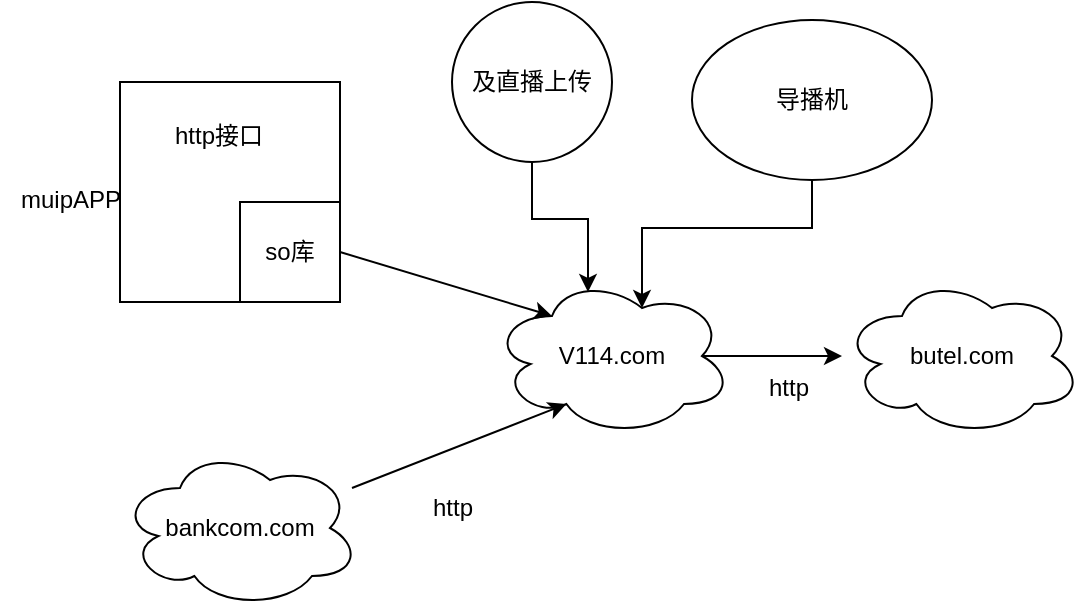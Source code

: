 <mxfile version="12.8.2" type="github" pages="2">
  <diagram id="P37CzVAU5h4CO-gfsLlj" name="Page-1">
    <mxGraphModel dx="702" dy="347" grid="1" gridSize="10" guides="1" tooltips="1" connect="1" arrows="1" fold="1" page="1" pageScale="1" pageWidth="827" pageHeight="1169" math="0" shadow="0">
      <root>
        <mxCell id="0" />
        <mxCell id="1" parent="0" />
        <mxCell id="CfzRknbYk43TgQ5tsu0P-1" value="bankcom.com" style="ellipse;shape=cloud;whiteSpace=wrap;html=1;" parent="1" vertex="1">
          <mxGeometry x="204" y="360" width="120" height="80" as="geometry" />
        </mxCell>
        <mxCell id="CfzRknbYk43TgQ5tsu0P-2" value="butel.com" style="ellipse;shape=cloud;whiteSpace=wrap;html=1;" parent="1" vertex="1">
          <mxGeometry x="565" y="274" width="120" height="80" as="geometry" />
        </mxCell>
        <mxCell id="CfzRknbYk43TgQ5tsu0P-3" value="" style="whiteSpace=wrap;html=1;aspect=fixed;" parent="1" vertex="1">
          <mxGeometry x="204" y="177" width="110" height="110" as="geometry" />
        </mxCell>
        <mxCell id="CfzRknbYk43TgQ5tsu0P-5" value="so库" style="whiteSpace=wrap;html=1;aspect=fixed;" parent="1" vertex="1">
          <mxGeometry x="264" y="237" width="50" height="50" as="geometry" />
        </mxCell>
        <mxCell id="CfzRknbYk43TgQ5tsu0P-6" value="http接口" style="text;html=1;align=center;verticalAlign=middle;resizable=0;points=[];;autosize=1;" parent="1" vertex="1">
          <mxGeometry x="223" y="194" width="60" height="20" as="geometry" />
        </mxCell>
        <mxCell id="CfzRknbYk43TgQ5tsu0P-10" style="edgeStyle=orthogonalEdgeStyle;rounded=0;orthogonalLoop=1;jettySize=auto;html=1;exitX=0.875;exitY=0.5;exitDx=0;exitDy=0;exitPerimeter=0;" parent="1" source="CfzRknbYk43TgQ5tsu0P-7" target="CfzRknbYk43TgQ5tsu0P-2" edge="1">
          <mxGeometry relative="1" as="geometry">
            <mxPoint x="570" y="314" as="targetPoint" />
          </mxGeometry>
        </mxCell>
        <mxCell id="CfzRknbYk43TgQ5tsu0P-7" value="V114.com" style="ellipse;shape=cloud;whiteSpace=wrap;html=1;" parent="1" vertex="1">
          <mxGeometry x="390" y="274" width="120" height="80" as="geometry" />
        </mxCell>
        <mxCell id="CfzRknbYk43TgQ5tsu0P-8" value="" style="endArrow=classic;html=1;entryX=0.25;entryY=0.25;entryDx=0;entryDy=0;entryPerimeter=0;exitX=1;exitY=0.5;exitDx=0;exitDy=0;" parent="1" source="CfzRknbYk43TgQ5tsu0P-5" target="CfzRknbYk43TgQ5tsu0P-7" edge="1">
          <mxGeometry width="50" height="50" relative="1" as="geometry">
            <mxPoint x="310" y="240" as="sourcePoint" />
            <mxPoint x="290" y="150" as="targetPoint" />
          </mxGeometry>
        </mxCell>
        <mxCell id="CfzRknbYk43TgQ5tsu0P-9" value="" style="endArrow=classic;html=1;entryX=0.31;entryY=0.8;entryDx=0;entryDy=0;entryPerimeter=0;" parent="1" target="CfzRknbYk43TgQ5tsu0P-7" edge="1">
          <mxGeometry width="50" height="50" relative="1" as="geometry">
            <mxPoint x="320" y="380" as="sourcePoint" />
            <mxPoint x="280" y="360" as="targetPoint" />
          </mxGeometry>
        </mxCell>
        <mxCell id="CfzRknbYk43TgQ5tsu0P-11" value="http" style="text;html=1;align=center;verticalAlign=middle;resizable=0;points=[];;autosize=1;" parent="1" vertex="1">
          <mxGeometry x="350" y="380" width="40" height="20" as="geometry" />
        </mxCell>
        <mxCell id="CfzRknbYk43TgQ5tsu0P-12" value="http" style="text;html=1;align=center;verticalAlign=middle;resizable=0;points=[];;autosize=1;" parent="1" vertex="1">
          <mxGeometry x="517.5" y="320" width="40" height="20" as="geometry" />
        </mxCell>
        <mxCell id="KobEUwnLILVNURIM-OFg-1" style="edgeStyle=orthogonalEdgeStyle;rounded=0;orthogonalLoop=1;jettySize=auto;html=1;exitX=0.5;exitY=1;exitDx=0;exitDy=0;entryX=0.4;entryY=0.1;entryDx=0;entryDy=0;entryPerimeter=0;" parent="1" source="CfzRknbYk43TgQ5tsu0P-13" target="CfzRknbYk43TgQ5tsu0P-7" edge="1">
          <mxGeometry relative="1" as="geometry" />
        </mxCell>
        <mxCell id="CfzRknbYk43TgQ5tsu0P-13" value="及直播上传" style="ellipse;whiteSpace=wrap;html=1;aspect=fixed;" parent="1" vertex="1">
          <mxGeometry x="370" y="137" width="80" height="80" as="geometry" />
        </mxCell>
        <mxCell id="CfzRknbYk43TgQ5tsu0P-14" value="muipAPP" style="text;html=1;align=center;verticalAlign=middle;resizable=0;points=[];;autosize=1;" parent="1" vertex="1">
          <mxGeometry x="144" y="226" width="70" height="20" as="geometry" />
        </mxCell>
        <mxCell id="KobEUwnLILVNURIM-OFg-3" style="edgeStyle=orthogonalEdgeStyle;rounded=0;orthogonalLoop=1;jettySize=auto;html=1;exitX=0.5;exitY=1;exitDx=0;exitDy=0;entryX=0.625;entryY=0.2;entryDx=0;entryDy=0;entryPerimeter=0;" parent="1" source="KobEUwnLILVNURIM-OFg-2" target="CfzRknbYk43TgQ5tsu0P-7" edge="1">
          <mxGeometry relative="1" as="geometry" />
        </mxCell>
        <mxCell id="KobEUwnLILVNURIM-OFg-2" value="导播机" style="ellipse;whiteSpace=wrap;html=1;" parent="1" vertex="1">
          <mxGeometry x="490" y="146" width="120" height="80" as="geometry" />
        </mxCell>
      </root>
    </mxGraphModel>
  </diagram>
  <diagram id="nmY8WQF_8GF6eg9v3HMz" name="Page-2">
    <mxGraphModel dx="868" dy="399" grid="1" gridSize="10" guides="1" tooltips="1" connect="1" arrows="1" fold="1" page="1" pageScale="1" pageWidth="827" pageHeight="1169" math="0" shadow="0">
      <root>
        <mxCell id="HfcUNCpFn4Km_UseeY_x-0" />
        <mxCell id="HfcUNCpFn4Km_UseeY_x-1" parent="HfcUNCpFn4Km_UseeY_x-0" />
        <mxCell id="HfcUNCpFn4Km_UseeY_x-2" value="IExector" style="swimlane;fontStyle=1;align=center;verticalAlign=top;childLayout=stackLayout;horizontal=1;startSize=26;horizontalStack=0;resizeParent=1;resizeParentMax=0;resizeLast=0;collapsible=1;marginBottom=0;" vertex="1" parent="HfcUNCpFn4Km_UseeY_x-1">
          <mxGeometry x="320" y="70" width="160" height="68" as="geometry">
            <mxRectangle x="100" y="70" width="80" height="26" as="alternateBounds" />
          </mxGeometry>
        </mxCell>
        <mxCell id="HfcUNCpFn4Km_UseeY_x-4" value="" style="line;strokeWidth=1;fillColor=none;align=left;verticalAlign=middle;spacingTop=-1;spacingLeft=3;spacingRight=3;rotatable=0;labelPosition=right;points=[];portConstraint=eastwest;" vertex="1" parent="HfcUNCpFn4Km_UseeY_x-2">
          <mxGeometry y="26" width="160" height="8" as="geometry" />
        </mxCell>
        <mxCell id="HfcUNCpFn4Km_UseeY_x-5" value="+ doing: void" style="text;strokeColor=none;fillColor=none;align=left;verticalAlign=top;spacingLeft=4;spacingRight=4;overflow=hidden;rotatable=0;points=[[0,0.5],[1,0.5]];portConstraint=eastwest;" vertex="1" parent="HfcUNCpFn4Km_UseeY_x-2">
          <mxGeometry y="34" width="160" height="34" as="geometry" />
        </mxCell>
        <mxCell id="HfcUNCpFn4Km_UseeY_x-6" value="Dispatcher" style="swimlane;fontStyle=1;align=center;verticalAlign=top;childLayout=stackLayout;horizontal=1;startSize=26;horizontalStack=0;resizeParent=1;resizeParentMax=0;resizeLast=0;collapsible=1;marginBottom=0;" vertex="1" parent="HfcUNCpFn4Km_UseeY_x-1">
          <mxGeometry x="100" y="230" width="160" height="68" as="geometry">
            <mxRectangle x="100" y="70" width="80" height="26" as="alternateBounds" />
          </mxGeometry>
        </mxCell>
        <mxCell id="HfcUNCpFn4Km_UseeY_x-7" value="" style="line;strokeWidth=1;fillColor=none;align=left;verticalAlign=middle;spacingTop=-1;spacingLeft=3;spacingRight=3;rotatable=0;labelPosition=right;points=[];portConstraint=eastwest;" vertex="1" parent="HfcUNCpFn4Km_UseeY_x-6">
          <mxGeometry y="26" width="160" height="8" as="geometry" />
        </mxCell>
        <mxCell id="HfcUNCpFn4Km_UseeY_x-8" value="+ doing: void" style="text;strokeColor=none;fillColor=none;align=left;verticalAlign=top;spacingLeft=4;spacingRight=4;overflow=hidden;rotatable=0;points=[[0,0.5],[1,0.5]];portConstraint=eastwest;" vertex="1" parent="HfcUNCpFn4Km_UseeY_x-6">
          <mxGeometry y="34" width="160" height="34" as="geometry" />
        </mxCell>
        <mxCell id="HfcUNCpFn4Km_UseeY_x-9" value="" style="endArrow=block;dashed=1;endFill=0;endSize=12;html=1;exitX=0.413;exitY=-0.044;exitDx=0;exitDy=0;exitPerimeter=0;entryX=0.425;entryY=1.059;entryDx=0;entryDy=0;entryPerimeter=0;" edge="1" parent="HfcUNCpFn4Km_UseeY_x-1" source="HfcUNCpFn4Km_UseeY_x-6" target="HfcUNCpFn4Km_UseeY_x-5">
          <mxGeometry width="160" relative="1" as="geometry">
            <mxPoint x="280" y="180" as="sourcePoint" />
            <mxPoint x="440" y="180" as="targetPoint" />
          </mxGeometry>
        </mxCell>
        <mxCell id="HfcUNCpFn4Km_UseeY_x-10" value="ExecutorA" style="swimlane;fontStyle=1;align=center;verticalAlign=top;childLayout=stackLayout;horizontal=1;startSize=26;horizontalStack=0;resizeParent=1;resizeParentMax=0;resizeLast=0;collapsible=1;marginBottom=0;" vertex="1" parent="HfcUNCpFn4Km_UseeY_x-1">
          <mxGeometry x="330" y="230" width="160" height="68" as="geometry">
            <mxRectangle x="100" y="70" width="80" height="26" as="alternateBounds" />
          </mxGeometry>
        </mxCell>
        <mxCell id="HfcUNCpFn4Km_UseeY_x-11" value="" style="line;strokeWidth=1;fillColor=none;align=left;verticalAlign=middle;spacingTop=-1;spacingLeft=3;spacingRight=3;rotatable=0;labelPosition=right;points=[];portConstraint=eastwest;" vertex="1" parent="HfcUNCpFn4Km_UseeY_x-10">
          <mxGeometry y="26" width="160" height="8" as="geometry" />
        </mxCell>
        <mxCell id="HfcUNCpFn4Km_UseeY_x-12" value="+ doing: void" style="text;strokeColor=none;fillColor=none;align=left;verticalAlign=top;spacingLeft=4;spacingRight=4;overflow=hidden;rotatable=0;points=[[0,0.5],[1,0.5]];portConstraint=eastwest;" vertex="1" parent="HfcUNCpFn4Km_UseeY_x-10">
          <mxGeometry y="34" width="160" height="34" as="geometry" />
        </mxCell>
        <mxCell id="HfcUNCpFn4Km_UseeY_x-13" value="ExecutorB" style="swimlane;fontStyle=1;align=center;verticalAlign=top;childLayout=stackLayout;horizontal=1;startSize=26;horizontalStack=0;resizeParent=1;resizeParentMax=0;resizeLast=0;collapsible=1;marginBottom=0;" vertex="1" parent="HfcUNCpFn4Km_UseeY_x-1">
          <mxGeometry x="570" y="230" width="160" height="68" as="geometry">
            <mxRectangle x="100" y="70" width="80" height="26" as="alternateBounds" />
          </mxGeometry>
        </mxCell>
        <mxCell id="HfcUNCpFn4Km_UseeY_x-14" value="" style="line;strokeWidth=1;fillColor=none;align=left;verticalAlign=middle;spacingTop=-1;spacingLeft=3;spacingRight=3;rotatable=0;labelPosition=right;points=[];portConstraint=eastwest;" vertex="1" parent="HfcUNCpFn4Km_UseeY_x-13">
          <mxGeometry y="26" width="160" height="8" as="geometry" />
        </mxCell>
        <mxCell id="HfcUNCpFn4Km_UseeY_x-15" value="+ doing: void" style="text;strokeColor=none;fillColor=none;align=left;verticalAlign=top;spacingLeft=4;spacingRight=4;overflow=hidden;rotatable=0;points=[[0,0.5],[1,0.5]];portConstraint=eastwest;" vertex="1" parent="HfcUNCpFn4Km_UseeY_x-13">
          <mxGeometry y="34" width="160" height="34" as="geometry" />
        </mxCell>
        <mxCell id="HfcUNCpFn4Km_UseeY_x-16" value="" style="endArrow=block;dashed=1;endFill=0;endSize=12;html=1;exitX=0.5;exitY=0;exitDx=0;exitDy=0;entryX=0.488;entryY=1.059;entryDx=0;entryDy=0;entryPerimeter=0;" edge="1" parent="HfcUNCpFn4Km_UseeY_x-1" source="HfcUNCpFn4Km_UseeY_x-10" target="HfcUNCpFn4Km_UseeY_x-5">
          <mxGeometry width="160" relative="1" as="geometry">
            <mxPoint x="176.08" y="237.008" as="sourcePoint" />
            <mxPoint x="398" y="150.006" as="targetPoint" />
          </mxGeometry>
        </mxCell>
        <mxCell id="HfcUNCpFn4Km_UseeY_x-17" value="" style="endArrow=block;dashed=1;endFill=0;endSize=12;html=1;exitX=0.5;exitY=0;exitDx=0;exitDy=0;" edge="1" parent="HfcUNCpFn4Km_UseeY_x-1" source="HfcUNCpFn4Km_UseeY_x-13">
          <mxGeometry width="160" relative="1" as="geometry">
            <mxPoint x="420" y="240" as="sourcePoint" />
            <mxPoint x="400" y="140" as="targetPoint" />
          </mxGeometry>
        </mxCell>
      </root>
    </mxGraphModel>
  </diagram>
</mxfile>
